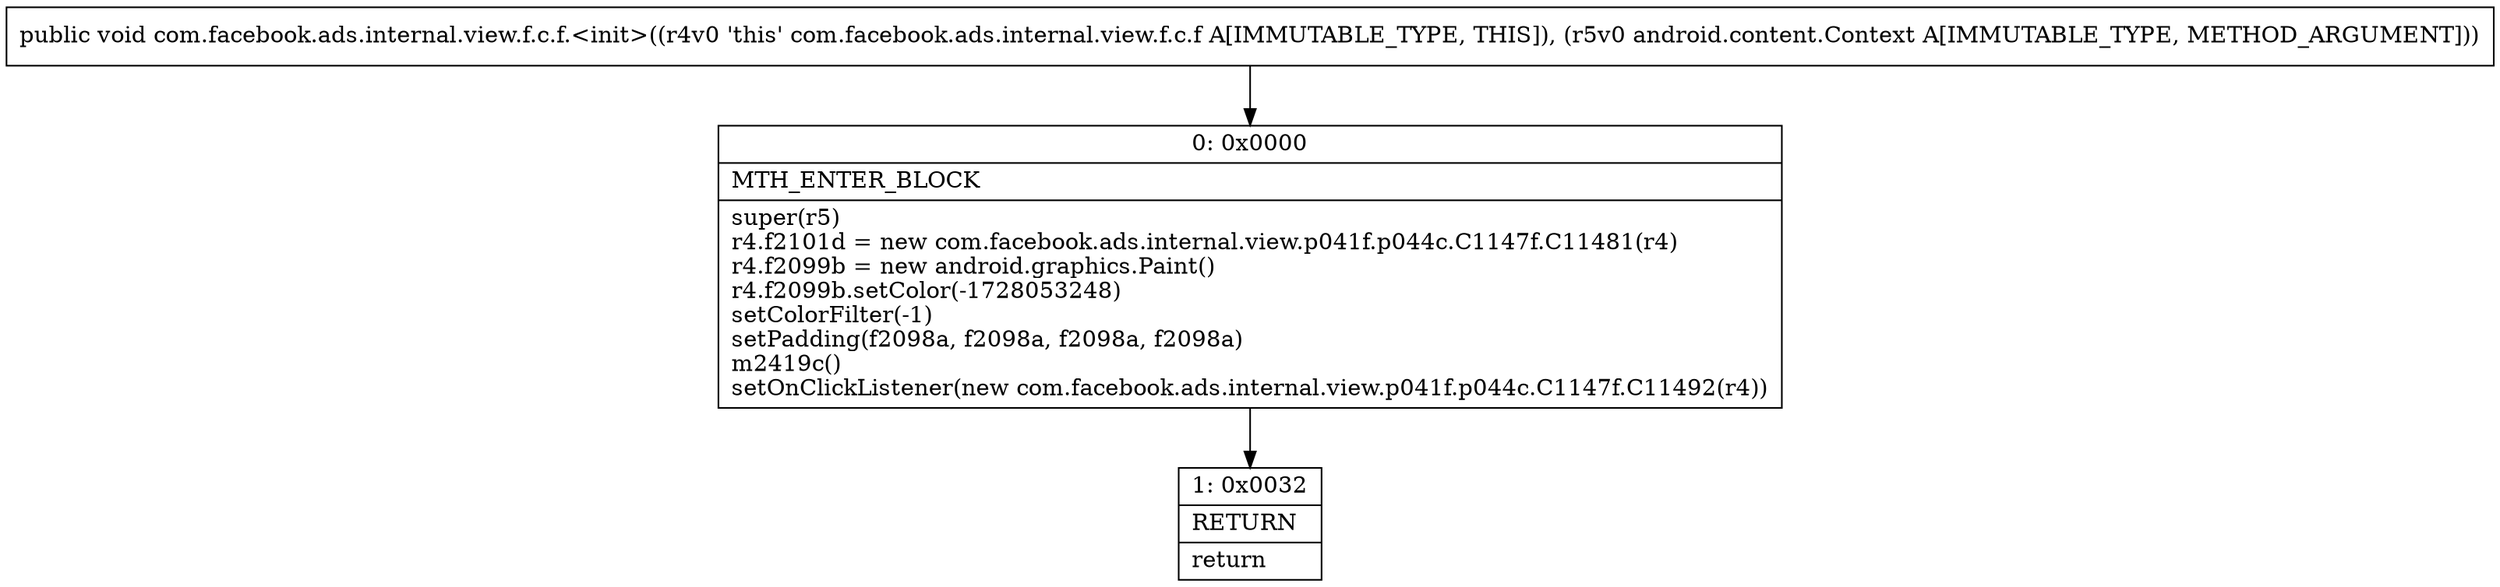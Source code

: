 digraph "CFG forcom.facebook.ads.internal.view.f.c.f.\<init\>(Landroid\/content\/Context;)V" {
Node_0 [shape=record,label="{0\:\ 0x0000|MTH_ENTER_BLOCK\l|super(r5)\lr4.f2101d = new com.facebook.ads.internal.view.p041f.p044c.C1147f.C11481(r4)\lr4.f2099b = new android.graphics.Paint()\lr4.f2099b.setColor(\-1728053248)\lsetColorFilter(\-1)\lsetPadding(f2098a, f2098a, f2098a, f2098a)\lm2419c()\lsetOnClickListener(new com.facebook.ads.internal.view.p041f.p044c.C1147f.C11492(r4))\l}"];
Node_1 [shape=record,label="{1\:\ 0x0032|RETURN\l|return\l}"];
MethodNode[shape=record,label="{public void com.facebook.ads.internal.view.f.c.f.\<init\>((r4v0 'this' com.facebook.ads.internal.view.f.c.f A[IMMUTABLE_TYPE, THIS]), (r5v0 android.content.Context A[IMMUTABLE_TYPE, METHOD_ARGUMENT])) }"];
MethodNode -> Node_0;
Node_0 -> Node_1;
}

